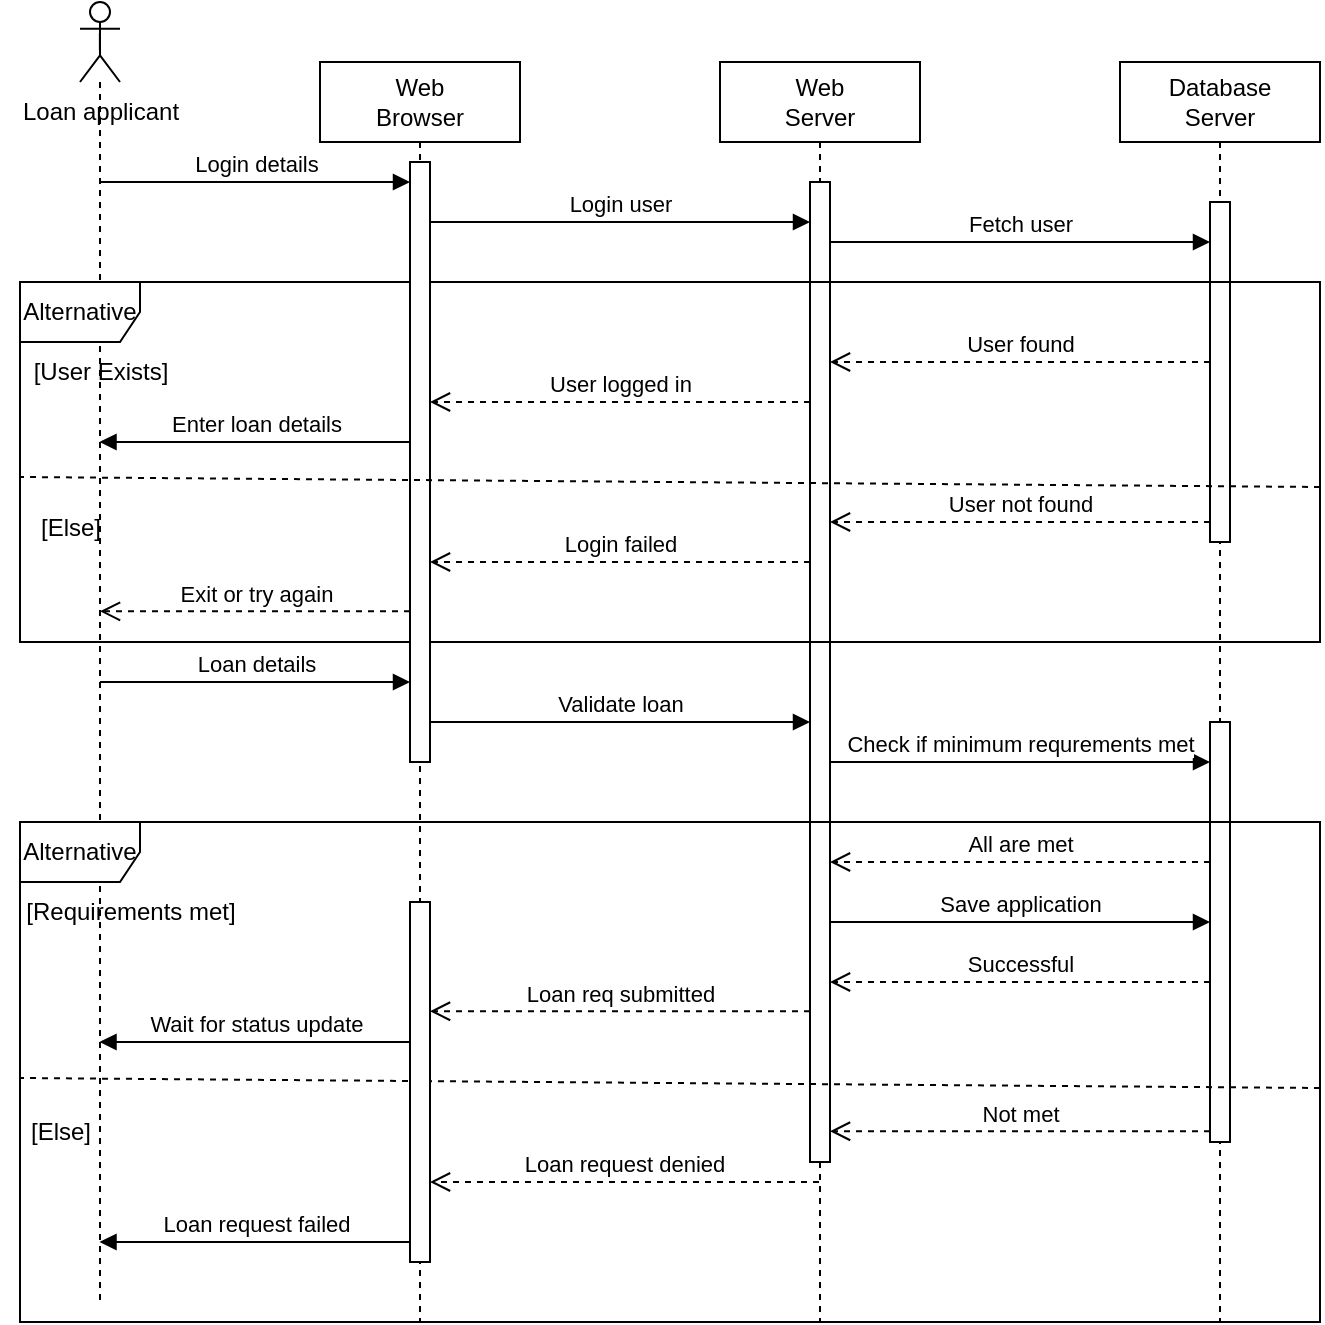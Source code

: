 <mxfile version="22.1.5" type="github">
  <diagram name="Page-1" id="WdMziHmszbvbufCrUDlD">
    <mxGraphModel dx="1050" dy="566" grid="1" gridSize="10" guides="1" tooltips="1" connect="1" arrows="1" fold="1" page="1" pageScale="1" pageWidth="850" pageHeight="1100" math="0" shadow="0">
      <root>
        <mxCell id="0" />
        <mxCell id="1" parent="0" />
        <mxCell id="VLCRKHYYq3p2HpZZ45hr-1" value="l" style="shape=umlLifeline;perimeter=lifelinePerimeter;whiteSpace=wrap;html=1;container=1;dropTarget=0;collapsible=0;recursiveResize=0;outlineConnect=0;portConstraint=eastwest;newEdgeStyle={&quot;curved&quot;:0,&quot;rounded&quot;:0};participant=umlActor;" parent="1" vertex="1">
          <mxGeometry x="120" y="10" width="20" height="650" as="geometry" />
        </mxCell>
        <mxCell id="VLCRKHYYq3p2HpZZ45hr-6" value="Loan applicant" style="text;html=1;align=center;verticalAlign=middle;resizable=0;points=[];autosize=1;strokeColor=none;fillColor=none;" parent="1" vertex="1">
          <mxGeometry x="80" y="50" width="100" height="30" as="geometry" />
        </mxCell>
        <mxCell id="VLCRKHYYq3p2HpZZ45hr-2" value="Web&lt;br&gt;Browser" style="shape=umlLifeline;perimeter=lifelinePerimeter;whiteSpace=wrap;html=1;container=1;dropTarget=0;collapsible=0;recursiveResize=0;outlineConnect=0;portConstraint=eastwest;newEdgeStyle={&quot;curved&quot;:0,&quot;rounded&quot;:0};" parent="1" vertex="1">
          <mxGeometry x="240" y="40" width="100" height="630" as="geometry" />
        </mxCell>
        <mxCell id="VLCRKHYYq3p2HpZZ45hr-3" value="Web&lt;br&gt;Server&lt;br&gt;" style="shape=umlLifeline;perimeter=lifelinePerimeter;whiteSpace=wrap;html=1;container=1;dropTarget=0;collapsible=0;recursiveResize=0;outlineConnect=0;portConstraint=eastwest;newEdgeStyle={&quot;curved&quot;:0,&quot;rounded&quot;:0};" parent="1" vertex="1">
          <mxGeometry x="440" y="40" width="100" height="630" as="geometry" />
        </mxCell>
        <mxCell id="VLCRKHYYq3p2HpZZ45hr-9" value="" style="html=1;points=[[0,0,0,0,5],[0,1,0,0,-5],[1,0,0,0,5],[1,1,0,0,-5]];perimeter=orthogonalPerimeter;outlineConnect=0;targetShapes=umlLifeline;portConstraint=eastwest;newEdgeStyle={&quot;curved&quot;:0,&quot;rounded&quot;:0};" parent="VLCRKHYYq3p2HpZZ45hr-3" vertex="1">
          <mxGeometry x="45" y="60" width="10" height="490" as="geometry" />
        </mxCell>
        <mxCell id="VLCRKHYYq3p2HpZZ45hr-4" value="Database&lt;br&gt;Server" style="shape=umlLifeline;perimeter=lifelinePerimeter;whiteSpace=wrap;html=1;container=1;dropTarget=0;collapsible=0;recursiveResize=0;outlineConnect=0;portConstraint=eastwest;newEdgeStyle={&quot;curved&quot;:0,&quot;rounded&quot;:0};" parent="1" vertex="1">
          <mxGeometry x="640" y="40" width="100" height="630" as="geometry" />
        </mxCell>
        <mxCell id="VLCRKHYYq3p2HpZZ45hr-10" value="" style="html=1;points=[[0,0,0,0,5],[0,1,0,0,-5],[1,0,0,0,5],[1,1,0,0,-5]];perimeter=orthogonalPerimeter;outlineConnect=0;targetShapes=umlLifeline;portConstraint=eastwest;newEdgeStyle={&quot;curved&quot;:0,&quot;rounded&quot;:0};" parent="VLCRKHYYq3p2HpZZ45hr-4" vertex="1">
          <mxGeometry x="45" y="70" width="10" height="170" as="geometry" />
        </mxCell>
        <mxCell id="VLCRKHYYq3p2HpZZ45hr-29" value="" style="html=1;points=[[0,0,0,0,5],[0,1,0,0,-5],[1,0,0,0,5],[1,1,0,0,-5]];perimeter=orthogonalPerimeter;outlineConnect=0;targetShapes=umlLifeline;portConstraint=eastwest;newEdgeStyle={&quot;curved&quot;:0,&quot;rounded&quot;:0};" parent="VLCRKHYYq3p2HpZZ45hr-4" vertex="1">
          <mxGeometry x="45" y="330" width="10" height="210" as="geometry" />
        </mxCell>
        <mxCell id="VLCRKHYYq3p2HpZZ45hr-5" value="Alternative" style="shape=umlFrame;whiteSpace=wrap;html=1;pointerEvents=0;" parent="1" vertex="1">
          <mxGeometry x="90" y="150" width="650" height="180" as="geometry" />
        </mxCell>
        <mxCell id="VLCRKHYYq3p2HpZZ45hr-8" value="" style="html=1;points=[[0,0,0,0,5],[0,1,0,0,-5],[1,0,0,0,5],[1,1,0,0,-5]];perimeter=orthogonalPerimeter;outlineConnect=0;targetShapes=umlLifeline;portConstraint=eastwest;newEdgeStyle={&quot;curved&quot;:0,&quot;rounded&quot;:0};" parent="1" vertex="1">
          <mxGeometry x="285" y="90" width="10" height="300" as="geometry" />
        </mxCell>
        <mxCell id="VLCRKHYYq3p2HpZZ45hr-11" value="Login user" style="html=1;verticalAlign=bottom;endArrow=block;curved=0;rounded=0;" parent="1" target="VLCRKHYYq3p2HpZZ45hr-9" edge="1">
          <mxGeometry width="80" relative="1" as="geometry">
            <mxPoint x="295" y="120" as="sourcePoint" />
            <mxPoint x="480" y="120" as="targetPoint" />
            <Array as="points">
              <mxPoint x="335" y="120" />
              <mxPoint x="360" y="120" />
            </Array>
            <mxPoint as="offset" />
          </mxGeometry>
        </mxCell>
        <mxCell id="VLCRKHYYq3p2HpZZ45hr-7" value="Login details" style="html=1;verticalAlign=bottom;endArrow=block;curved=0;rounded=0;" parent="1" target="VLCRKHYYq3p2HpZZ45hr-8" edge="1">
          <mxGeometry x="0.001" width="80" relative="1" as="geometry">
            <mxPoint x="130" y="100" as="sourcePoint" />
            <mxPoint x="280" y="100" as="targetPoint" />
            <Array as="points">
              <mxPoint x="190" y="100" />
              <mxPoint x="210" y="100" />
            </Array>
            <mxPoint as="offset" />
          </mxGeometry>
        </mxCell>
        <mxCell id="VLCRKHYYq3p2HpZZ45hr-12" value="Fetch user" style="html=1;verticalAlign=bottom;endArrow=block;curved=0;rounded=0;" parent="1" edge="1">
          <mxGeometry width="80" relative="1" as="geometry">
            <mxPoint x="495" y="130" as="sourcePoint" />
            <mxPoint x="685" y="130" as="targetPoint" />
            <mxPoint as="offset" />
          </mxGeometry>
        </mxCell>
        <mxCell id="VLCRKHYYq3p2HpZZ45hr-13" value="User found" style="html=1;verticalAlign=bottom;endArrow=open;dashed=1;endSize=8;curved=0;rounded=0;" parent="1" edge="1">
          <mxGeometry relative="1" as="geometry">
            <mxPoint x="685" y="190" as="sourcePoint" />
            <mxPoint x="495" y="190" as="targetPoint" />
            <Array as="points">
              <mxPoint x="550" y="190" />
              <mxPoint x="520" y="190" />
            </Array>
          </mxGeometry>
        </mxCell>
        <mxCell id="VLCRKHYYq3p2HpZZ45hr-15" value="User logged in" style="html=1;verticalAlign=bottom;endArrow=open;dashed=1;endSize=8;curved=0;rounded=0;" parent="1" edge="1">
          <mxGeometry relative="1" as="geometry">
            <mxPoint x="485" y="210" as="sourcePoint" />
            <mxPoint x="295" y="210" as="targetPoint" />
          </mxGeometry>
        </mxCell>
        <mxCell id="VLCRKHYYq3p2HpZZ45hr-18" value="" style="endArrow=none;dashed=1;html=1;rounded=0;entryX=0;entryY=0.483;entryDx=0;entryDy=0;entryPerimeter=0;exitX=1;exitY=0.508;exitDx=0;exitDy=0;exitPerimeter=0;" parent="1" edge="1">
          <mxGeometry width="50" height="50" relative="1" as="geometry">
            <mxPoint x="740" y="252.5" as="sourcePoint" />
            <mxPoint x="90" y="247.5" as="targetPoint" />
          </mxGeometry>
        </mxCell>
        <mxCell id="VLCRKHYYq3p2HpZZ45hr-19" value="[User Exists]" style="text;html=1;align=center;verticalAlign=middle;resizable=0;points=[];autosize=1;strokeColor=none;fillColor=none;" parent="1" vertex="1">
          <mxGeometry x="85" y="180" width="90" height="30" as="geometry" />
        </mxCell>
        <mxCell id="VLCRKHYYq3p2HpZZ45hr-20" value="[Else]" style="text;html=1;align=center;verticalAlign=middle;resizable=0;points=[];autosize=1;strokeColor=none;fillColor=none;" parent="1" vertex="1">
          <mxGeometry x="90" y="258" width="50" height="30" as="geometry" />
        </mxCell>
        <mxCell id="VLCRKHYYq3p2HpZZ45hr-21" value="User not found" style="html=1;verticalAlign=bottom;endArrow=open;dashed=1;endSize=8;curved=0;rounded=0;" parent="1" edge="1">
          <mxGeometry relative="1" as="geometry">
            <mxPoint x="685" y="270" as="sourcePoint" />
            <mxPoint x="495" y="270" as="targetPoint" />
          </mxGeometry>
        </mxCell>
        <mxCell id="VLCRKHYYq3p2HpZZ45hr-22" value="Login failed" style="html=1;verticalAlign=bottom;endArrow=open;dashed=1;endSize=8;curved=0;rounded=0;" parent="1" source="VLCRKHYYq3p2HpZZ45hr-9" target="VLCRKHYYq3p2HpZZ45hr-8" edge="1">
          <mxGeometry relative="1" as="geometry">
            <mxPoint x="460" y="300" as="sourcePoint" />
            <mxPoint x="400" y="300" as="targetPoint" />
            <Array as="points">
              <mxPoint x="430" y="290" />
            </Array>
          </mxGeometry>
        </mxCell>
        <mxCell id="VLCRKHYYq3p2HpZZ45hr-24" value="Exit or try again" style="html=1;verticalAlign=bottom;endArrow=open;dashed=1;endSize=8;curved=0;rounded=0;" parent="1" edge="1">
          <mxGeometry relative="1" as="geometry">
            <mxPoint x="285" y="314.64" as="sourcePoint" />
            <mxPoint x="130" y="314.64" as="targetPoint" />
          </mxGeometry>
        </mxCell>
        <mxCell id="VLCRKHYYq3p2HpZZ45hr-25" value="Loan details" style="html=1;verticalAlign=bottom;endArrow=block;curved=0;rounded=0;" parent="1" edge="1">
          <mxGeometry x="0.001" width="80" relative="1" as="geometry">
            <mxPoint x="130" y="350" as="sourcePoint" />
            <mxPoint x="285" y="350" as="targetPoint" />
            <Array as="points">
              <mxPoint x="190" y="350" />
              <mxPoint x="210" y="350" />
            </Array>
            <mxPoint as="offset" />
          </mxGeometry>
        </mxCell>
        <mxCell id="VLCRKHYYq3p2HpZZ45hr-27" value="Validate loan" style="html=1;verticalAlign=bottom;endArrow=block;curved=0;rounded=0;" parent="1" edge="1">
          <mxGeometry width="80" relative="1" as="geometry">
            <mxPoint x="295" y="370" as="sourcePoint" />
            <mxPoint x="485" y="370" as="targetPoint" />
            <Array as="points">
              <mxPoint x="335" y="370" />
              <mxPoint x="360" y="370" />
            </Array>
            <mxPoint as="offset" />
          </mxGeometry>
        </mxCell>
        <mxCell id="VLCRKHYYq3p2HpZZ45hr-28" value="Check if minimum requrements met" style="html=1;verticalAlign=bottom;endArrow=block;curved=0;rounded=0;" parent="1" edge="1">
          <mxGeometry width="80" relative="1" as="geometry">
            <mxPoint x="495" y="390" as="sourcePoint" />
            <mxPoint x="685" y="390" as="targetPoint" />
            <mxPoint as="offset" />
          </mxGeometry>
        </mxCell>
        <mxCell id="VLCRKHYYq3p2HpZZ45hr-30" value="Alternative" style="shape=umlFrame;whiteSpace=wrap;html=1;pointerEvents=0;" parent="1" vertex="1">
          <mxGeometry x="90" y="420" width="650" height="250" as="geometry" />
        </mxCell>
        <mxCell id="VLCRKHYYq3p2HpZZ45hr-31" value="" style="endArrow=none;dashed=1;html=1;rounded=0;entryX=0;entryY=0.483;entryDx=0;entryDy=0;entryPerimeter=0;exitX=1;exitY=0.508;exitDx=0;exitDy=0;exitPerimeter=0;" parent="1" edge="1">
          <mxGeometry width="50" height="50" relative="1" as="geometry">
            <mxPoint x="740" y="553" as="sourcePoint" />
            <mxPoint x="90" y="548" as="targetPoint" />
          </mxGeometry>
        </mxCell>
        <mxCell id="VLCRKHYYq3p2HpZZ45hr-32" value="[Requirements met]" style="text;html=1;align=center;verticalAlign=middle;resizable=0;points=[];autosize=1;strokeColor=none;fillColor=none;" parent="1" vertex="1">
          <mxGeometry x="80" y="450" width="130" height="30" as="geometry" />
        </mxCell>
        <mxCell id="VLCRKHYYq3p2HpZZ45hr-33" value="All are met" style="html=1;verticalAlign=bottom;endArrow=open;dashed=1;endSize=8;curved=0;rounded=0;" parent="1" edge="1">
          <mxGeometry relative="1" as="geometry">
            <mxPoint x="685" y="440" as="sourcePoint" />
            <mxPoint x="495" y="440" as="targetPoint" />
          </mxGeometry>
        </mxCell>
        <mxCell id="VLCRKHYYq3p2HpZZ45hr-35" value="Save application" style="html=1;verticalAlign=bottom;endArrow=block;curved=0;rounded=0;" parent="1" edge="1">
          <mxGeometry width="80" relative="1" as="geometry">
            <mxPoint x="495" y="470" as="sourcePoint" />
            <mxPoint x="685" y="470" as="targetPoint" />
          </mxGeometry>
        </mxCell>
        <mxCell id="VLCRKHYYq3p2HpZZ45hr-36" value="Successful" style="html=1;verticalAlign=bottom;endArrow=open;dashed=1;endSize=8;curved=0;rounded=0;" parent="1" edge="1">
          <mxGeometry relative="1" as="geometry">
            <mxPoint x="685" y="500" as="sourcePoint" />
            <mxPoint x="495" y="500" as="targetPoint" />
          </mxGeometry>
        </mxCell>
        <mxCell id="VLCRKHYYq3p2HpZZ45hr-37" value="" style="html=1;points=[[0,0,0,0,5],[0,1,0,0,-5],[1,0,0,0,5],[1,1,0,0,-5]];perimeter=orthogonalPerimeter;outlineConnect=0;targetShapes=umlLifeline;portConstraint=eastwest;newEdgeStyle={&quot;curved&quot;:0,&quot;rounded&quot;:0};" parent="1" vertex="1">
          <mxGeometry x="285" y="460" width="10" height="180" as="geometry" />
        </mxCell>
        <mxCell id="VLCRKHYYq3p2HpZZ45hr-38" value="Loan req submitted" style="html=1;verticalAlign=bottom;endArrow=open;dashed=1;endSize=8;curved=0;rounded=0;" parent="1" edge="1">
          <mxGeometry relative="1" as="geometry">
            <mxPoint x="485" y="514.63" as="sourcePoint" />
            <mxPoint x="295" y="514.63" as="targetPoint" />
          </mxGeometry>
        </mxCell>
        <mxCell id="VLCRKHYYq3p2HpZZ45hr-39" value="Wait for status update" style="html=1;verticalAlign=bottom;endArrow=block;curved=0;rounded=0;" parent="1" edge="1">
          <mxGeometry width="80" relative="1" as="geometry">
            <mxPoint x="285" y="530" as="sourcePoint" />
            <mxPoint x="129.759" y="530" as="targetPoint" />
          </mxGeometry>
        </mxCell>
        <mxCell id="VLCRKHYYq3p2HpZZ45hr-40" value="Enter loan details" style="html=1;verticalAlign=bottom;endArrow=block;curved=0;rounded=0;" parent="1" edge="1">
          <mxGeometry width="80" relative="1" as="geometry">
            <mxPoint x="285" y="230" as="sourcePoint" />
            <mxPoint x="129.759" y="230" as="targetPoint" />
          </mxGeometry>
        </mxCell>
        <mxCell id="VLCRKHYYq3p2HpZZ45hr-41" value="[Else]" style="text;html=1;align=center;verticalAlign=middle;resizable=0;points=[];autosize=1;strokeColor=none;fillColor=none;" parent="1" vertex="1">
          <mxGeometry x="85" y="560" width="50" height="30" as="geometry" />
        </mxCell>
        <mxCell id="VLCRKHYYq3p2HpZZ45hr-42" value="Not met" style="html=1;verticalAlign=bottom;endArrow=open;dashed=1;endSize=8;curved=0;rounded=0;" parent="1" edge="1">
          <mxGeometry relative="1" as="geometry">
            <mxPoint x="685" y="574.63" as="sourcePoint" />
            <mxPoint x="495" y="574.63" as="targetPoint" />
          </mxGeometry>
        </mxCell>
        <mxCell id="VLCRKHYYq3p2HpZZ45hr-43" value="Loan request denied" style="html=1;verticalAlign=bottom;endArrow=open;dashed=1;endSize=8;curved=0;rounded=0;" parent="1" source="VLCRKHYYq3p2HpZZ45hr-3" target="VLCRKHYYq3p2HpZZ45hr-37" edge="1">
          <mxGeometry relative="1" as="geometry">
            <mxPoint x="455" y="620" as="sourcePoint" />
            <mxPoint x="375" y="620" as="targetPoint" />
            <Array as="points">
              <mxPoint x="400" y="600" />
            </Array>
          </mxGeometry>
        </mxCell>
        <mxCell id="VLCRKHYYq3p2HpZZ45hr-44" value="Loan request failed" style="html=1;verticalAlign=bottom;endArrow=block;curved=0;rounded=0;" parent="1" edge="1">
          <mxGeometry width="80" relative="1" as="geometry">
            <mxPoint x="285" y="630" as="sourcePoint" />
            <mxPoint x="129.759" y="630" as="targetPoint" />
          </mxGeometry>
        </mxCell>
      </root>
    </mxGraphModel>
  </diagram>
</mxfile>
